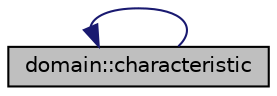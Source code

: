 digraph "domain::characteristic"
{
  edge [fontname="Helvetica",fontsize="10",labelfontname="Helvetica",labelfontsize="10"];
  node [fontname="Helvetica",fontsize="10",shape=record];
  rankdir="LR";
  Node163 [label="domain::characteristic",height=0.2,width=0.4,color="black", fillcolor="grey75", style="filled", fontcolor="black"];
  Node163 -> Node163 [dir="back",color="midnightblue",fontsize="10",style="solid",fontname="Helvetica"];
}

